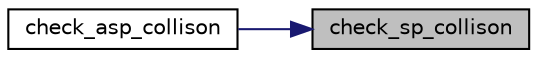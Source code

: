 digraph "check_sp_collison"
{
 // INTERACTIVE_SVG=YES
 // LATEX_PDF_SIZE
  edge [fontname="Helvetica",fontsize="10",labelfontname="Helvetica",labelfontsize="10"];
  node [fontname="Helvetica",fontsize="10",shape=record];
  rankdir="RL";
  Node1 [label="check_sp_collison",height=0.2,width=0.4,color="black", fillcolor="grey75", style="filled", fontcolor="black",tooltip=" "];
  Node1 -> Node2 [dir="back",color="midnightblue",fontsize="10",style="solid",fontname="Helvetica"];
  Node2 [label="check_asp_collison",height=0.2,width=0.4,color="black", fillcolor="white", style="filled",URL="$group__sprite.html#gabeb7a6d1b9da0c985476182f6edc8c48",tooltip=" "];
}
